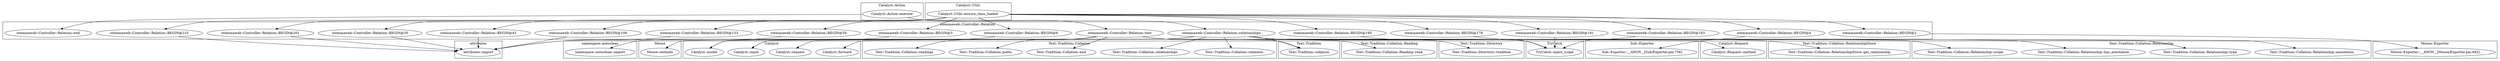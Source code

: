 digraph {
graph [overlap=false]
subgraph cluster_Catalyst {
	label="Catalyst";
	"Catalyst::forward";
	"Catalyst::stash";
	"Catalyst::request";
	"Catalyst::model";
}
subgraph cluster_Text_Tradition_Collation {
	label="Text::Tradition::Collation";
	"Text::Tradition::Collation::end";
	"Text::Tradition::Collation::relations";
	"Text::Tradition::Collation::relationships";
	"Text::Tradition::Collation::paths";
	"Text::Tradition::Collation::readings";
}
subgraph cluster_TryCatch {
	label="TryCatch";
	"TryCatch::inject_scope";
}
subgraph cluster_Catalyst_Request {
	label="Catalyst::Request";
	"Catalyst::Request::method";
}
subgraph cluster_Catalyst_Action {
	label="Catalyst::Action";
	"Catalyst::Action::execute";
}
subgraph cluster_Text_Tradition_Collation_RelationshipStore {
	label="Text::Tradition::Collation::RelationshipStore";
	"Text::Tradition::Collation::RelationshipStore::get_relationship";
}
subgraph cluster_attributes {
	label="attributes";
	"attributes::import";
}
subgraph cluster_Moose {
	label="Moose";
	"Moose::extends";
}
subgraph cluster_Catalyst_Utils {
	label="Catalyst::Utils";
	"Catalyst::Utils::ensure_class_loaded";
}
subgraph cluster_Text_Tradition {
	label="Text::Tradition";
	"Text::Tradition::collation";
}
subgraph cluster_Text_Tradition_Collation_Reading {
	label="Text::Tradition::Collation::Reading";
	"Text::Tradition::Collation::Reading::rank";
}
subgraph cluster_Text_Tradition_Directory {
	label="Text::Tradition::Directory";
	"Text::Tradition::Directory::tradition";
}
subgraph cluster_Moose_Exporter {
	label="Moose::Exporter";
	"Moose::Exporter::__ANON__[Moose/Exporter.pm:492]";
}
subgraph cluster_namespace_autoclean {
	label="namespace::autoclean";
	"namespace::autoclean::import";
}
subgraph cluster_stemmaweb_Controller_Relation {
	label="stemmaweb::Controller::Relation";
	"stemmaweb::Controller::Relation::BEGIN@133";
	"stemmaweb::Controller::Relation::BEGIN@106";
	"stemmaweb::Controller::Relation::BEGIN@43";
	"stemmaweb::Controller::Relation::BEGIN@30";
	"stemmaweb::Controller::Relation::BEGIN@3";
	"stemmaweb::Controller::Relation::BEGIN@210";
	"stemmaweb::Controller::Relation::BEGIN@6";
	"stemmaweb::Controller::Relation::text";
	"stemmaweb::Controller::Relation::BEGIN@195";
	"stemmaweb::Controller::Relation::BEGIN@59";
	"stemmaweb::Controller::Relation::BEGIN@4";
	"stemmaweb::Controller::Relation::BEGIN@183";
	"stemmaweb::Controller::Relation::relationships";
	"stemmaweb::Controller::Relation::BEGIN@201";
	"stemmaweb::Controller::Relation::end";
	"stemmaweb::Controller::Relation::BEGIN@2";
	"stemmaweb::Controller::Relation::BEGIN@191";
	"stemmaweb::Controller::Relation::BEGIN@179";
}
subgraph cluster_Text_Tradition_Collation_Relationship {
	label="Text::Tradition::Collation::Relationship";
	"Text::Tradition::Collation::Relationship::annotation";
	"Text::Tradition::Collation::Relationship::type";
	"Text::Tradition::Collation::Relationship::has_annotation";
	"Text::Tradition::Collation::Relationship::scope";
}
subgraph cluster_Sub_Exporter {
	label="Sub::Exporter";
	"Sub::Exporter::__ANON__[Sub/Exporter.pm:756]";
}
"Catalyst::Utils::ensure_class_loaded" -> "stemmaweb::Controller::Relation::BEGIN@4";
"stemmaweb::Controller::Relation::BEGIN@6" -> "Moose::extends";
"Catalyst::Utils::ensure_class_loaded" -> "stemmaweb::Controller::Relation::BEGIN@59";
"stemmaweb::Controller::Relation::relationships" -> "Text::Tradition::Collation::Relationship::scope";
"stemmaweb::Controller::Relation::relationships" -> "Text::Tradition::collation";
"stemmaweb::Controller::Relation::text" -> "Text::Tradition::collation";
"Catalyst::Utils::ensure_class_loaded" -> "stemmaweb::Controller::Relation::BEGIN@106";
"Catalyst::Utils::ensure_class_loaded" -> "stemmaweb::Controller::Relation::BEGIN@6";
"stemmaweb::Controller::Relation::relationships" -> "Catalyst::model";
"stemmaweb::Controller::Relation::text" -> "Catalyst::model";
"Catalyst::Utils::ensure_class_loaded" -> "stemmaweb::Controller::Relation::BEGIN@210";
"stemmaweb::Controller::Relation::relationships" -> "Catalyst::request";
"stemmaweb::Controller::Relation::text" -> "Text::Tradition::Collation::readings";
"stemmaweb::Controller::Relation::relationships" -> "Catalyst::stash";
"stemmaweb::Controller::Relation::text" -> "Catalyst::stash";
"Catalyst::Utils::ensure_class_loaded" -> "stemmaweb::Controller::Relation::BEGIN@191";
"stemmaweb::Controller::Relation::relationships" -> "Text::Tradition::Collation::Relationship::type";
"Catalyst::Utils::ensure_class_loaded" -> "stemmaweb::Controller::Relation::BEGIN@201";
"Catalyst::Utils::ensure_class_loaded" -> "stemmaweb::Controller::Relation::BEGIN@43";
"stemmaweb::Controller::Relation::BEGIN@4" -> "Sub::Exporter::__ANON__[Sub/Exporter.pm:756]";
"Catalyst::Action::execute" -> "stemmaweb::Controller::Relation::text";
"stemmaweb::Controller::Relation::relationships" -> "Text::Tradition::Collation::relations";
"stemmaweb::Controller::Relation::relationships" -> "Catalyst::forward";
"stemmaweb::Controller::Relation::relationships" -> "Text::Tradition::Collation::Relationship::has_annotation";
"Catalyst::Utils::ensure_class_loaded" -> "stemmaweb::Controller::Relation::BEGIN@195";
"stemmaweb::Controller::Relation::BEGIN@2" -> "Moose::Exporter::__ANON__[Moose/Exporter.pm:492]";
"stemmaweb::Controller::Relation::relationships" -> "Catalyst::Request::method";
"stemmaweb::Controller::Relation::BEGIN@195" -> "TryCatch::inject_scope";
"stemmaweb::Controller::Relation::BEGIN@183" -> "TryCatch::inject_scope";
"stemmaweb::Controller::Relation::BEGIN@179" -> "TryCatch::inject_scope";
"stemmaweb::Controller::Relation::BEGIN@191" -> "TryCatch::inject_scope";
"Catalyst::Action::execute" -> "stemmaweb::Controller::Relation::end";
"Catalyst::Utils::ensure_class_loaded" -> "stemmaweb::Controller::Relation::BEGIN@183";
"Catalyst::Utils::ensure_class_loaded" -> "stemmaweb::Controller::Relation::BEGIN@179";
"Catalyst::Utils::ensure_class_loaded" -> "stemmaweb::Controller::Relation::BEGIN@133";
"stemmaweb::Controller::Relation::relationships" -> "Text::Tradition::Collation::RelationshipStore::get_relationship";
"stemmaweb::Controller::Relation::text" -> "Text::Tradition::Collation::paths";
"stemmaweb::Controller::Relation::relationships" -> "Text::Tradition::Collation::relationships";
"Catalyst::Utils::ensure_class_loaded" -> "stemmaweb::Controller::Relation::BEGIN@30";
"stemmaweb::Controller::Relation::text" -> "Text::Tradition::Directory::tradition";
"stemmaweb::Controller::Relation::relationships" -> "Text::Tradition::Collation::Relationship::annotation";
"stemmaweb::Controller::Relation::BEGIN@3" -> "namespace::autoclean::import";
"Catalyst::Utils::ensure_class_loaded" -> "stemmaweb::Controller::Relation::BEGIN@3";
"stemmaweb::Controller::Relation::text" -> "Text::Tradition::Collation::end";
"Catalyst::Action::execute" -> "stemmaweb::Controller::Relation::relationships";
"stemmaweb::Controller::Relation::text" -> "Text::Tradition::Collation::Reading::rank";
"Catalyst::Utils::ensure_class_loaded" -> "stemmaweb::Controller::Relation::BEGIN@2";
"stemmaweb::Controller::Relation::BEGIN@133" -> "attributes::import";
"stemmaweb::Controller::Relation::BEGIN@106" -> "attributes::import";
"stemmaweb::Controller::Relation::BEGIN@43" -> "attributes::import";
"stemmaweb::Controller::Relation::BEGIN@30" -> "attributes::import";
"stemmaweb::Controller::Relation::BEGIN@210" -> "attributes::import";
"stemmaweb::Controller::Relation::BEGIN@59" -> "attributes::import";
"stemmaweb::Controller::Relation::BEGIN@201" -> "attributes::import";
}
